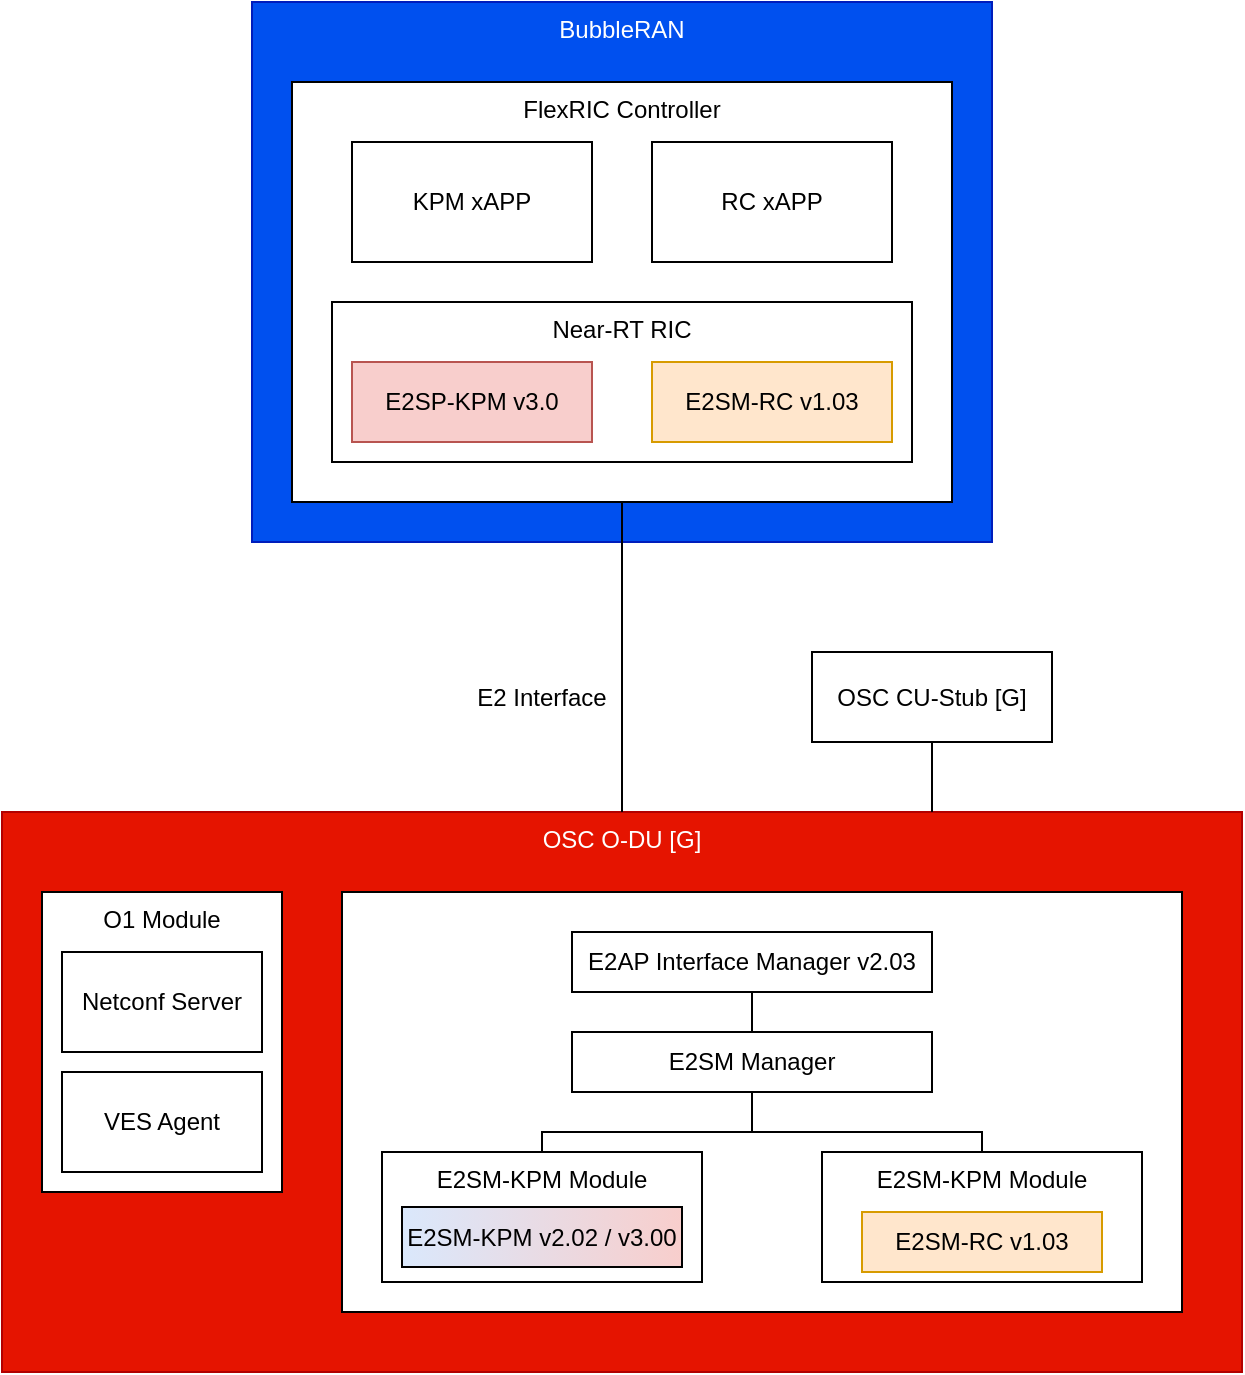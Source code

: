 <mxfile version="22.0.4" type="github" pages="3">
  <diagram name="Option 1" id="s59Q-w158SCySWScrCad">
    <mxGraphModel dx="1366" dy="729" grid="1" gridSize="10" guides="1" tooltips="1" connect="1" arrows="1" fold="1" page="1" pageScale="1" pageWidth="850" pageHeight="1100" math="0" shadow="0">
      <root>
        <mxCell id="zjvszuKnY3uwTeaeMW8j-0" />
        <mxCell id="zjvszuKnY3uwTeaeMW8j-1" parent="zjvszuKnY3uwTeaeMW8j-0" />
        <mxCell id="NEp0Q0kgfaBzgD78fkIK-0" value="BubbleRAN" style="rounded=0;whiteSpace=wrap;html=1;verticalAlign=top;fillColor=#0050ef;fontColor=#ffffff;strokeColor=#001DBC;" vertex="1" parent="zjvszuKnY3uwTeaeMW8j-1">
          <mxGeometry x="175" y="40" width="370" height="270" as="geometry" />
        </mxCell>
        <mxCell id="zjvszuKnY3uwTeaeMW8j-19" value="" style="group;verticalAlign=top;" vertex="1" connectable="0" parent="zjvszuKnY3uwTeaeMW8j-1">
          <mxGeometry x="195" y="80" width="350" height="250" as="geometry" />
        </mxCell>
        <mxCell id="zjvszuKnY3uwTeaeMW8j-20" value="FlexRIC Controller" style="rounded=0;whiteSpace=wrap;html=1;verticalAlign=top;" vertex="1" parent="zjvszuKnY3uwTeaeMW8j-19">
          <mxGeometry width="330" height="210" as="geometry" />
        </mxCell>
        <mxCell id="zjvszuKnY3uwTeaeMW8j-21" value="KPM xAPP" style="rounded=0;whiteSpace=wrap;html=1;" vertex="1" parent="zjvszuKnY3uwTeaeMW8j-19">
          <mxGeometry x="30" y="30" width="120" height="60" as="geometry" />
        </mxCell>
        <mxCell id="zjvszuKnY3uwTeaeMW8j-22" value="RC xAPP" style="rounded=0;whiteSpace=wrap;html=1;" vertex="1" parent="zjvszuKnY3uwTeaeMW8j-19">
          <mxGeometry x="180" y="30" width="120" height="60" as="geometry" />
        </mxCell>
        <mxCell id="zjvszuKnY3uwTeaeMW8j-23" value="Near-RT RIC" style="rounded=0;whiteSpace=wrap;html=1;verticalAlign=top;" vertex="1" parent="zjvszuKnY3uwTeaeMW8j-19">
          <mxGeometry x="20" y="110" width="290" height="80" as="geometry" />
        </mxCell>
        <mxCell id="zjvszuKnY3uwTeaeMW8j-24" value="E2SP-KPM v3.0" style="rounded=0;whiteSpace=wrap;html=1;fillColor=#f8cecc;strokeColor=#b85450;" vertex="1" parent="zjvszuKnY3uwTeaeMW8j-19">
          <mxGeometry x="30" y="140" width="120" height="40" as="geometry" />
        </mxCell>
        <mxCell id="zjvszuKnY3uwTeaeMW8j-25" value="E2SM-RC v1.03" style="rounded=0;whiteSpace=wrap;html=1;fillColor=#ffe6cc;strokeColor=#d79b00;" vertex="1" parent="zjvszuKnY3uwTeaeMW8j-19">
          <mxGeometry x="180" y="140" width="120" height="40" as="geometry" />
        </mxCell>
        <mxCell id="zjvszuKnY3uwTeaeMW8j-32" value="OSC O-DU [G]" style="rounded=0;whiteSpace=wrap;html=1;verticalAlign=top;fillColor=#e51400;fontColor=#ffffff;strokeColor=#B20000;" vertex="1" parent="zjvszuKnY3uwTeaeMW8j-1">
          <mxGeometry x="50" y="445" width="620" height="280" as="geometry" />
        </mxCell>
        <mxCell id="zjvszuKnY3uwTeaeMW8j-33" value="O1 Module" style="rounded=0;whiteSpace=wrap;html=1;verticalAlign=top;" vertex="1" parent="zjvszuKnY3uwTeaeMW8j-1">
          <mxGeometry x="70" y="485" width="120" height="150" as="geometry" />
        </mxCell>
        <mxCell id="zjvszuKnY3uwTeaeMW8j-34" value="Netconf Server" style="rounded=0;whiteSpace=wrap;html=1;" vertex="1" parent="zjvszuKnY3uwTeaeMW8j-1">
          <mxGeometry x="80" y="515" width="100" height="50" as="geometry" />
        </mxCell>
        <mxCell id="zjvszuKnY3uwTeaeMW8j-35" value="VES Agent" style="rounded=0;whiteSpace=wrap;html=1;" vertex="1" parent="zjvszuKnY3uwTeaeMW8j-1">
          <mxGeometry x="80" y="575" width="100" height="50" as="geometry" />
        </mxCell>
        <mxCell id="zjvszuKnY3uwTeaeMW8j-36" value="" style="rounded=0;whiteSpace=wrap;html=1;" vertex="1" parent="zjvszuKnY3uwTeaeMW8j-1">
          <mxGeometry x="220" y="485" width="420" height="210" as="geometry" />
        </mxCell>
        <mxCell id="zjvszuKnY3uwTeaeMW8j-37" style="edgeStyle=orthogonalEdgeStyle;rounded=0;orthogonalLoop=1;jettySize=auto;html=1;entryX=0.5;entryY=0;entryDx=0;entryDy=0;endArrow=none;endFill=0;" edge="1" parent="zjvszuKnY3uwTeaeMW8j-1" source="zjvszuKnY3uwTeaeMW8j-38" target="zjvszuKnY3uwTeaeMW8j-41">
          <mxGeometry relative="1" as="geometry" />
        </mxCell>
        <mxCell id="zjvszuKnY3uwTeaeMW8j-38" value="E2AP Interface Manager v2.03" style="rounded=0;whiteSpace=wrap;html=1;" vertex="1" parent="zjvszuKnY3uwTeaeMW8j-1">
          <mxGeometry x="335" y="505" width="180" height="30" as="geometry" />
        </mxCell>
        <mxCell id="zjvszuKnY3uwTeaeMW8j-39" style="edgeStyle=orthogonalEdgeStyle;rounded=0;orthogonalLoop=1;jettySize=auto;html=1;endArrow=none;endFill=0;" edge="1" parent="zjvszuKnY3uwTeaeMW8j-1" source="zjvszuKnY3uwTeaeMW8j-41" target="zjvszuKnY3uwTeaeMW8j-43">
          <mxGeometry relative="1" as="geometry" />
        </mxCell>
        <mxCell id="zjvszuKnY3uwTeaeMW8j-40" style="edgeStyle=orthogonalEdgeStyle;rounded=0;orthogonalLoop=1;jettySize=auto;html=1;endArrow=none;endFill=0;" edge="1" parent="zjvszuKnY3uwTeaeMW8j-1" source="zjvszuKnY3uwTeaeMW8j-41" target="zjvszuKnY3uwTeaeMW8j-45">
          <mxGeometry relative="1" as="geometry">
            <Array as="points">
              <mxPoint x="425" y="605" />
              <mxPoint x="540" y="605" />
            </Array>
          </mxGeometry>
        </mxCell>
        <mxCell id="zjvszuKnY3uwTeaeMW8j-41" value="E2SM Manager" style="rounded=0;whiteSpace=wrap;html=1;" vertex="1" parent="zjvszuKnY3uwTeaeMW8j-1">
          <mxGeometry x="335" y="555" width="180" height="30" as="geometry" />
        </mxCell>
        <mxCell id="zjvszuKnY3uwTeaeMW8j-42" value="" style="group" vertex="1" connectable="0" parent="zjvszuKnY3uwTeaeMW8j-1">
          <mxGeometry x="240" y="615" width="160" height="65" as="geometry" />
        </mxCell>
        <mxCell id="zjvszuKnY3uwTeaeMW8j-43" value="E2SM-KPM Module" style="rounded=0;whiteSpace=wrap;html=1;verticalAlign=top;" vertex="1" parent="zjvszuKnY3uwTeaeMW8j-42">
          <mxGeometry width="160" height="65" as="geometry" />
        </mxCell>
        <mxCell id="zjvszuKnY3uwTeaeMW8j-44" value="E2SM-KPM v2.02 / v3.00" style="rounded=0;whiteSpace=wrap;html=1;gradientColor=#DAE8FC;gradientDirection=west;fillColor=#F8CECC;" vertex="1" parent="zjvszuKnY3uwTeaeMW8j-42">
          <mxGeometry x="10" y="27.5" width="140" height="30" as="geometry" />
        </mxCell>
        <mxCell id="zjvszuKnY3uwTeaeMW8j-45" value="E2SM-KPM Module" style="rounded=0;whiteSpace=wrap;html=1;verticalAlign=top;" vertex="1" parent="zjvszuKnY3uwTeaeMW8j-1">
          <mxGeometry x="460" y="615" width="160" height="65" as="geometry" />
        </mxCell>
        <mxCell id="zjvszuKnY3uwTeaeMW8j-46" value="E2SM-RC v1.03" style="rounded=0;whiteSpace=wrap;html=1;fillColor=#ffe6cc;strokeColor=#d79b00;" vertex="1" parent="zjvszuKnY3uwTeaeMW8j-1">
          <mxGeometry x="480" y="645" width="120" height="30" as="geometry" />
        </mxCell>
        <mxCell id="zjvszuKnY3uwTeaeMW8j-47" style="edgeStyle=orthogonalEdgeStyle;rounded=0;orthogonalLoop=1;jettySize=auto;html=1;entryX=0.75;entryY=0;entryDx=0;entryDy=0;endArrow=none;endFill=0;" edge="1" parent="zjvszuKnY3uwTeaeMW8j-1" source="zjvszuKnY3uwTeaeMW8j-48" target="zjvszuKnY3uwTeaeMW8j-32">
          <mxGeometry relative="1" as="geometry" />
        </mxCell>
        <mxCell id="zjvszuKnY3uwTeaeMW8j-48" value="OSC CU-Stub [G]" style="rounded=0;whiteSpace=wrap;html=1;" vertex="1" parent="zjvszuKnY3uwTeaeMW8j-1">
          <mxGeometry x="455" y="365" width="120" height="45" as="geometry" />
        </mxCell>
        <mxCell id="zjvszuKnY3uwTeaeMW8j-49" style="edgeStyle=orthogonalEdgeStyle;rounded=0;orthogonalLoop=1;jettySize=auto;html=1;endArrow=none;endFill=0;jumpStyle=arc;" edge="1" parent="zjvszuKnY3uwTeaeMW8j-1" source="zjvszuKnY3uwTeaeMW8j-20" target="zjvszuKnY3uwTeaeMW8j-32">
          <mxGeometry relative="1" as="geometry">
            <Array as="points">
              <mxPoint x="360" y="290" />
              <mxPoint x="360" y="290" />
            </Array>
          </mxGeometry>
        </mxCell>
        <mxCell id="zjvszuKnY3uwTeaeMW8j-50" value="E2 Interface" style="text;html=1;strokeColor=none;fillColor=none;align=center;verticalAlign=middle;whiteSpace=wrap;rounded=0;" vertex="1" parent="zjvszuKnY3uwTeaeMW8j-1">
          <mxGeometry x="265" y="372.5" width="110" height="30" as="geometry" />
        </mxCell>
      </root>
    </mxGraphModel>
  </diagram>
  <diagram name="Option 2" id="tCfgE7BR6PGSNtpNqZTy">
    <mxGraphModel dx="1247" dy="665" grid="1" gridSize="10" guides="1" tooltips="1" connect="1" arrows="1" fold="1" page="1" pageScale="1" pageWidth="850" pageHeight="1100" math="0" shadow="0">
      <root>
        <mxCell id="4ySPWQuoWYqf-f-CI60a-0" />
        <mxCell id="4ySPWQuoWYqf-f-CI60a-1" parent="4ySPWQuoWYqf-f-CI60a-0" />
        <mxCell id="4ySPWQuoWYqf-f-CI60a-2" value="OAI gNB" style="rounded=0;whiteSpace=wrap;html=1;verticalAlign=top;" vertex="1" parent="4ySPWQuoWYqf-f-CI60a-1">
          <mxGeometry x="285" y="380" width="150" height="190" as="geometry" />
        </mxCell>
        <mxCell id="4ySPWQuoWYqf-f-CI60a-3" style="edgeStyle=orthogonalEdgeStyle;rounded=0;orthogonalLoop=1;jettySize=auto;html=1;endArrow=none;endFill=0;" edge="1" parent="4ySPWQuoWYqf-f-CI60a-1" source="4ySPWQuoWYqf-f-CI60a-4" target="4ySPWQuoWYqf-f-CI60a-5">
          <mxGeometry relative="1" as="geometry" />
        </mxCell>
        <mxCell id="4ySPWQuoWYqf-f-CI60a-4" value="OAI DU" style="rounded=0;whiteSpace=wrap;html=1;" vertex="1" parent="4ySPWQuoWYqf-f-CI60a-1">
          <mxGeometry x="300" y="490" width="120" height="60" as="geometry" />
        </mxCell>
        <mxCell id="4ySPWQuoWYqf-f-CI60a-5" value="OAI CU" style="rounded=0;whiteSpace=wrap;html=1;" vertex="1" parent="4ySPWQuoWYqf-f-CI60a-1">
          <mxGeometry x="300" y="410" width="120" height="60" as="geometry" />
        </mxCell>
        <mxCell id="4ySPWQuoWYqf-f-CI60a-7" style="edgeStyle=orthogonalEdgeStyle;rounded=0;orthogonalLoop=1;jettySize=auto;html=1;endArrow=none;endFill=0;jumpStyle=arc;" edge="1" parent="4ySPWQuoWYqf-f-CI60a-1" source="4ySPWQuoWYqf-f-CI60a-8" target="4ySPWQuoWYqf-f-CI60a-2">
          <mxGeometry relative="1" as="geometry">
            <Array as="points">
              <mxPoint x="360" y="300" />
              <mxPoint x="360" y="300" />
            </Array>
          </mxGeometry>
        </mxCell>
        <mxCell id="4ySPWQuoWYqf-f-CI60a-8" value="OSC Near-RT RIC [F]" style="rounded=0;whiteSpace=wrap;html=1;verticalAlign=top;fillColor=#fff2cc;strokeColor=#d6b656;" vertex="1" parent="4ySPWQuoWYqf-f-CI60a-1">
          <mxGeometry x="50" y="80" width="620" height="230" as="geometry" />
        </mxCell>
        <mxCell id="4ySPWQuoWYqf-f-CI60a-9" value="Slice xApp" style="rounded=0;whiteSpace=wrap;html=1;verticalAlign=top;" vertex="1" parent="4ySPWQuoWYqf-f-CI60a-1">
          <mxGeometry x="370" y="120" width="130" height="80" as="geometry" />
        </mxCell>
        <mxCell id="4ySPWQuoWYqf-f-CI60a-10" value="" style="group" vertex="1" connectable="0" parent="4ySPWQuoWYqf-f-CI60a-1">
          <mxGeometry x="70" y="120" width="130" height="80" as="geometry" />
        </mxCell>
        <mxCell id="4ySPWQuoWYqf-f-CI60a-11" value="KPIMON-GO xApp" style="rounded=0;whiteSpace=wrap;html=1;verticalAlign=top;" vertex="1" parent="4ySPWQuoWYqf-f-CI60a-10">
          <mxGeometry width="130" height="80" as="geometry" />
        </mxCell>
        <mxCell id="4ySPWQuoWYqf-f-CI60a-12" value="E2SP-KPM v2.02" style="rounded=0;whiteSpace=wrap;html=1;fillColor=#dae8fc;strokeColor=#6c8ebf;" vertex="1" parent="4ySPWQuoWYqf-f-CI60a-10">
          <mxGeometry x="5" y="30" width="120" height="40" as="geometry" />
        </mxCell>
        <mxCell id="4ySPWQuoWYqf-f-CI60a-13" value="" style="group" vertex="1" connectable="0" parent="4ySPWQuoWYqf-f-CI60a-1">
          <mxGeometry x="220" y="120" width="130" height="80" as="geometry" />
        </mxCell>
        <mxCell id="4ySPWQuoWYqf-f-CI60a-14" value="KPM xApp" style="rounded=0;whiteSpace=wrap;html=1;verticalAlign=top;" vertex="1" parent="4ySPWQuoWYqf-f-CI60a-13">
          <mxGeometry width="130" height="80" as="geometry" />
        </mxCell>
        <mxCell id="4ySPWQuoWYqf-f-CI60a-15" value="E2SP-KPM v2.02" style="rounded=0;whiteSpace=wrap;html=1;fillColor=#dae8fc;strokeColor=#6c8ebf;" vertex="1" parent="4ySPWQuoWYqf-f-CI60a-13">
          <mxGeometry x="5" y="30" width="120" height="40" as="geometry" />
        </mxCell>
        <mxCell id="4ySPWQuoWYqf-f-CI60a-16" value="" style="group" vertex="1" connectable="0" parent="4ySPWQuoWYqf-f-CI60a-1">
          <mxGeometry x="520" y="120" width="130" height="80" as="geometry" />
        </mxCell>
        <mxCell id="4ySPWQuoWYqf-f-CI60a-17" value="RC xApp" style="rounded=0;whiteSpace=wrap;html=1;verticalAlign=top;" vertex="1" parent="4ySPWQuoWYqf-f-CI60a-16">
          <mxGeometry width="130" height="80" as="geometry" />
        </mxCell>
        <mxCell id="4ySPWQuoWYqf-f-CI60a-18" value="E2SM-RC v1.03" style="rounded=0;whiteSpace=wrap;html=1;fillColor=#ffe6cc;strokeColor=#d79b00;" vertex="1" parent="4ySPWQuoWYqf-f-CI60a-16">
          <mxGeometry x="5" y="30" width="120" height="40" as="geometry" />
        </mxCell>
        <mxCell id="4ySPWQuoWYqf-f-CI60a-26" value="Near-RT RIC Platform" style="rounded=0;whiteSpace=wrap;html=1;verticalAlign=top;" vertex="1" parent="4ySPWQuoWYqf-f-CI60a-1">
          <mxGeometry x="70" y="230" width="580" height="60" as="geometry" />
        </mxCell>
        <mxCell id="4ySPWQuoWYqf-f-CI60a-27" value="InfluxDB" style="rounded=0;whiteSpace=wrap;html=1;" vertex="1" parent="4ySPWQuoWYqf-f-CI60a-1">
          <mxGeometry x="95" y="240" width="80" height="40" as="geometry" />
        </mxCell>
        <mxCell id="4ySPWQuoWYqf-f-CI60a-28" style="edgeStyle=orthogonalEdgeStyle;rounded=0;orthogonalLoop=1;jettySize=auto;html=1;entryX=0.112;entryY=0.01;entryDx=0;entryDy=0;entryPerimeter=0;endArrow=none;endFill=0;" edge="1" parent="4ySPWQuoWYqf-f-CI60a-1" source="4ySPWQuoWYqf-f-CI60a-11" target="4ySPWQuoWYqf-f-CI60a-26">
          <mxGeometry relative="1" as="geometry" />
        </mxCell>
        <mxCell id="4ySPWQuoWYqf-f-CI60a-29" style="edgeStyle=orthogonalEdgeStyle;rounded=0;orthogonalLoop=1;jettySize=auto;html=1;entryX=0.371;entryY=0.004;entryDx=0;entryDy=0;entryPerimeter=0;endArrow=none;endFill=0;" edge="1" parent="4ySPWQuoWYqf-f-CI60a-1" source="4ySPWQuoWYqf-f-CI60a-14" target="4ySPWQuoWYqf-f-CI60a-26">
          <mxGeometry relative="1" as="geometry">
            <Array as="points" />
          </mxGeometry>
        </mxCell>
        <mxCell id="4ySPWQuoWYqf-f-CI60a-30" style="edgeStyle=orthogonalEdgeStyle;rounded=0;orthogonalLoop=1;jettySize=auto;html=1;endArrow=none;endFill=0;" edge="1" parent="4ySPWQuoWYqf-f-CI60a-1" source="4ySPWQuoWYqf-f-CI60a-9">
          <mxGeometry relative="1" as="geometry">
            <mxPoint x="435" y="230" as="targetPoint" />
            <Array as="points">
              <mxPoint x="435" y="230" />
            </Array>
          </mxGeometry>
        </mxCell>
        <mxCell id="4ySPWQuoWYqf-f-CI60a-31" style="edgeStyle=orthogonalEdgeStyle;rounded=0;orthogonalLoop=1;jettySize=auto;html=1;entryX=0.888;entryY=-0.008;entryDx=0;entryDy=0;entryPerimeter=0;endArrow=none;endFill=0;" edge="1" parent="4ySPWQuoWYqf-f-CI60a-1" source="4ySPWQuoWYqf-f-CI60a-17" target="4ySPWQuoWYqf-f-CI60a-26">
          <mxGeometry relative="1" as="geometry" />
        </mxCell>
        <mxCell id="4ySPWQuoWYqf-f-CI60a-47" style="edgeStyle=orthogonalEdgeStyle;rounded=0;orthogonalLoop=1;jettySize=auto;html=1;entryX=0.75;entryY=0;entryDx=0;entryDy=0;endArrow=none;endFill=0;" edge="1" parent="4ySPWQuoWYqf-f-CI60a-1" source="4ySPWQuoWYqf-f-CI60a-48">
          <mxGeometry relative="1" as="geometry">
            <mxPoint x="515" y="445" as="targetPoint" />
          </mxGeometry>
        </mxCell>
        <mxCell id="4ySPWQuoWYqf-f-CI60a-50" value="E2 Interface" style="text;html=1;strokeColor=none;fillColor=none;align=center;verticalAlign=middle;whiteSpace=wrap;rounded=0;" vertex="1" parent="4ySPWQuoWYqf-f-CI60a-1">
          <mxGeometry x="340" y="335" width="110" height="30" as="geometry" />
        </mxCell>
      </root>
    </mxGraphModel>
  </diagram>
  <diagram name="Final Goal" id="gCN4o6Veg4n1kq5N-5kR">
    <mxGraphModel dx="1593" dy="850" grid="1" gridSize="10" guides="1" tooltips="1" connect="1" arrows="1" fold="1" page="1" pageScale="1" pageWidth="850" pageHeight="1100" math="0" shadow="0">
      <root>
        <mxCell id="0" />
        <mxCell id="1" parent="0" />
        <mxCell id="XRGXcyckAtTecOZa3kos-3" value="OAI gNB" style="rounded=0;whiteSpace=wrap;html=1;verticalAlign=top;" parent="1" vertex="1">
          <mxGeometry x="830" y="440" width="150" height="210" as="geometry" />
        </mxCell>
        <mxCell id="XRGXcyckAtTecOZa3kos-4" style="edgeStyle=orthogonalEdgeStyle;rounded=0;orthogonalLoop=1;jettySize=auto;html=1;endArrow=none;endFill=0;" parent="1" source="XRGXcyckAtTecOZa3kos-1" target="XRGXcyckAtTecOZa3kos-2" edge="1">
          <mxGeometry relative="1" as="geometry" />
        </mxCell>
        <mxCell id="XRGXcyckAtTecOZa3kos-1" value="OAI DU" style="rounded=0;whiteSpace=wrap;html=1;" parent="1" vertex="1">
          <mxGeometry x="845" y="570" width="120" height="60" as="geometry" />
        </mxCell>
        <mxCell id="XRGXcyckAtTecOZa3kos-2" value="OAI CU" style="rounded=0;whiteSpace=wrap;html=1;" parent="1" vertex="1">
          <mxGeometry x="845" y="480" width="120" height="60" as="geometry" />
        </mxCell>
        <mxCell id="1UXzM20nikgGf2zpWay3-17" style="edgeStyle=orthogonalEdgeStyle;rounded=0;orthogonalLoop=1;jettySize=auto;html=1;endArrow=none;endFill=0;" edge="1" parent="1" source="3vOwqqGTulnoMyiWmg79-8" target="3vOwqqGTulnoMyiWmg79-29">
          <mxGeometry relative="1" as="geometry" />
        </mxCell>
        <mxCell id="1UXzM20nikgGf2zpWay3-21" style="edgeStyle=orthogonalEdgeStyle;rounded=0;orthogonalLoop=1;jettySize=auto;html=1;endArrow=none;endFill=0;jumpStyle=arc;" edge="1" parent="1" source="3vOwqqGTulnoMyiWmg79-8" target="XRGXcyckAtTecOZa3kos-3">
          <mxGeometry relative="1" as="geometry">
            <Array as="points">
              <mxPoint x="690" y="195" />
              <mxPoint x="690" y="360" />
              <mxPoint x="905" y="360" />
            </Array>
          </mxGeometry>
        </mxCell>
        <mxCell id="3vOwqqGTulnoMyiWmg79-8" value="OSC Near-RT RIC [F]" style="rounded=0;whiteSpace=wrap;html=1;verticalAlign=top;fillColor=#fff2cc;strokeColor=#d6b656;" parent="1" vertex="1">
          <mxGeometry x="50" y="80" width="620" height="230" as="geometry" />
        </mxCell>
        <mxCell id="3vOwqqGTulnoMyiWmg79-13" value="Slice xApp" style="rounded=0;whiteSpace=wrap;html=1;verticalAlign=top;" parent="1" vertex="1">
          <mxGeometry x="370" y="120" width="130" height="80" as="geometry" />
        </mxCell>
        <mxCell id="3vOwqqGTulnoMyiWmg79-16" value="" style="group" parent="1" vertex="1" connectable="0">
          <mxGeometry x="70" y="120" width="130" height="80" as="geometry" />
        </mxCell>
        <mxCell id="3vOwqqGTulnoMyiWmg79-9" value="KPIMON-GO xApp" style="rounded=0;whiteSpace=wrap;html=1;verticalAlign=top;" parent="3vOwqqGTulnoMyiWmg79-16" vertex="1">
          <mxGeometry width="130" height="80" as="geometry" />
        </mxCell>
        <mxCell id="3vOwqqGTulnoMyiWmg79-10" value="E2SP-KPM v2.02" style="rounded=0;whiteSpace=wrap;html=1;fillColor=#dae8fc;strokeColor=#6c8ebf;" parent="3vOwqqGTulnoMyiWmg79-16" vertex="1">
          <mxGeometry x="5" y="30" width="120" height="40" as="geometry" />
        </mxCell>
        <mxCell id="3vOwqqGTulnoMyiWmg79-17" value="" style="group" parent="1" vertex="1" connectable="0">
          <mxGeometry x="220" y="120" width="130" height="80" as="geometry" />
        </mxCell>
        <mxCell id="3vOwqqGTulnoMyiWmg79-11" value="KPM xApp" style="rounded=0;whiteSpace=wrap;html=1;verticalAlign=top;" parent="3vOwqqGTulnoMyiWmg79-17" vertex="1">
          <mxGeometry width="130" height="80" as="geometry" />
        </mxCell>
        <mxCell id="3vOwqqGTulnoMyiWmg79-12" value="E2SP-KPM v2.02" style="rounded=0;whiteSpace=wrap;html=1;fillColor=#dae8fc;strokeColor=#6c8ebf;" parent="3vOwqqGTulnoMyiWmg79-17" vertex="1">
          <mxGeometry x="5" y="30" width="120" height="40" as="geometry" />
        </mxCell>
        <mxCell id="3vOwqqGTulnoMyiWmg79-18" value="" style="group" parent="1" vertex="1" connectable="0">
          <mxGeometry x="520" y="120" width="130" height="80" as="geometry" />
        </mxCell>
        <mxCell id="3vOwqqGTulnoMyiWmg79-14" value="RC xApp" style="rounded=0;whiteSpace=wrap;html=1;verticalAlign=top;" parent="3vOwqqGTulnoMyiWmg79-18" vertex="1">
          <mxGeometry width="130" height="80" as="geometry" />
        </mxCell>
        <mxCell id="3vOwqqGTulnoMyiWmg79-15" value="E2SM-RC v1.03" style="rounded=0;whiteSpace=wrap;html=1;fillColor=#ffe6cc;strokeColor=#d79b00;" parent="3vOwqqGTulnoMyiWmg79-18" vertex="1">
          <mxGeometry x="5" y="30" width="120" height="40" as="geometry" />
        </mxCell>
        <mxCell id="3vOwqqGTulnoMyiWmg79-20" value="Near-RT RIC Platform" style="rounded=0;whiteSpace=wrap;html=1;verticalAlign=top;" parent="1" vertex="1">
          <mxGeometry x="70" y="230" width="580" height="60" as="geometry" />
        </mxCell>
        <mxCell id="3vOwqqGTulnoMyiWmg79-21" value="InfluxDB" style="rounded=0;whiteSpace=wrap;html=1;" parent="1" vertex="1">
          <mxGeometry x="95" y="240" width="80" height="40" as="geometry" />
        </mxCell>
        <mxCell id="3vOwqqGTulnoMyiWmg79-22" style="edgeStyle=orthogonalEdgeStyle;rounded=0;orthogonalLoop=1;jettySize=auto;html=1;entryX=0.112;entryY=0.01;entryDx=0;entryDy=0;entryPerimeter=0;endArrow=none;endFill=0;" parent="1" source="3vOwqqGTulnoMyiWmg79-9" target="3vOwqqGTulnoMyiWmg79-20" edge="1">
          <mxGeometry relative="1" as="geometry" />
        </mxCell>
        <mxCell id="3vOwqqGTulnoMyiWmg79-25" style="edgeStyle=orthogonalEdgeStyle;rounded=0;orthogonalLoop=1;jettySize=auto;html=1;entryX=0.371;entryY=0.004;entryDx=0;entryDy=0;entryPerimeter=0;endArrow=none;endFill=0;" parent="1" source="3vOwqqGTulnoMyiWmg79-11" target="3vOwqqGTulnoMyiWmg79-20" edge="1">
          <mxGeometry relative="1" as="geometry">
            <Array as="points" />
          </mxGeometry>
        </mxCell>
        <mxCell id="3vOwqqGTulnoMyiWmg79-26" style="edgeStyle=orthogonalEdgeStyle;rounded=0;orthogonalLoop=1;jettySize=auto;html=1;endArrow=none;endFill=0;" parent="1" source="3vOwqqGTulnoMyiWmg79-13" edge="1">
          <mxGeometry relative="1" as="geometry">
            <mxPoint x="435" y="230" as="targetPoint" />
            <Array as="points">
              <mxPoint x="435" y="230" />
            </Array>
          </mxGeometry>
        </mxCell>
        <mxCell id="3vOwqqGTulnoMyiWmg79-28" style="edgeStyle=orthogonalEdgeStyle;rounded=0;orthogonalLoop=1;jettySize=auto;html=1;entryX=0.888;entryY=-0.008;entryDx=0;entryDy=0;entryPerimeter=0;endArrow=none;endFill=0;" parent="1" source="3vOwqqGTulnoMyiWmg79-14" target="3vOwqqGTulnoMyiWmg79-20" edge="1">
          <mxGeometry relative="1" as="geometry" />
        </mxCell>
        <mxCell id="3vOwqqGTulnoMyiWmg79-29" value="OSC O-DU [G]" style="rounded=0;whiteSpace=wrap;html=1;verticalAlign=top;fillColor=#e51400;fontColor=#ffffff;strokeColor=#B20000;" parent="1" vertex="1">
          <mxGeometry x="50" y="430" width="620" height="280" as="geometry" />
        </mxCell>
        <mxCell id="3vOwqqGTulnoMyiWmg79-30" value="O1 Module" style="rounded=0;whiteSpace=wrap;html=1;verticalAlign=top;" parent="1" vertex="1">
          <mxGeometry x="70" y="470" width="120" height="150" as="geometry" />
        </mxCell>
        <mxCell id="3vOwqqGTulnoMyiWmg79-31" value="Netconf Server" style="rounded=0;whiteSpace=wrap;html=1;" parent="1" vertex="1">
          <mxGeometry x="80" y="500" width="100" height="50" as="geometry" />
        </mxCell>
        <mxCell id="3vOwqqGTulnoMyiWmg79-32" value="VES Agent" style="rounded=0;whiteSpace=wrap;html=1;" parent="1" vertex="1">
          <mxGeometry x="80" y="560" width="100" height="50" as="geometry" />
        </mxCell>
        <mxCell id="3vOwqqGTulnoMyiWmg79-33" value="" style="rounded=0;whiteSpace=wrap;html=1;" parent="1" vertex="1">
          <mxGeometry x="220" y="470" width="420" height="210" as="geometry" />
        </mxCell>
        <mxCell id="1UXzM20nikgGf2zpWay3-13" style="edgeStyle=orthogonalEdgeStyle;rounded=0;orthogonalLoop=1;jettySize=auto;html=1;entryX=0.5;entryY=0;entryDx=0;entryDy=0;endArrow=none;endFill=0;" edge="1" parent="1" source="3vOwqqGTulnoMyiWmg79-34" target="1UXzM20nikgGf2zpWay3-1">
          <mxGeometry relative="1" as="geometry" />
        </mxCell>
        <mxCell id="3vOwqqGTulnoMyiWmg79-34" value="E2AP Interface Manager v2.03" style="rounded=0;whiteSpace=wrap;html=1;" parent="1" vertex="1">
          <mxGeometry x="335" y="490" width="180" height="30" as="geometry" />
        </mxCell>
        <mxCell id="1UXzM20nikgGf2zpWay3-14" style="edgeStyle=orthogonalEdgeStyle;rounded=0;orthogonalLoop=1;jettySize=auto;html=1;endArrow=none;endFill=0;" edge="1" parent="1" source="1UXzM20nikgGf2zpWay3-1" target="1UXzM20nikgGf2zpWay3-2">
          <mxGeometry relative="1" as="geometry" />
        </mxCell>
        <mxCell id="1UXzM20nikgGf2zpWay3-15" style="edgeStyle=orthogonalEdgeStyle;rounded=0;orthogonalLoop=1;jettySize=auto;html=1;endArrow=none;endFill=0;" edge="1" parent="1" source="1UXzM20nikgGf2zpWay3-1" target="1UXzM20nikgGf2zpWay3-10">
          <mxGeometry relative="1" as="geometry">
            <Array as="points">
              <mxPoint x="425" y="590" />
              <mxPoint x="540" y="590" />
            </Array>
          </mxGeometry>
        </mxCell>
        <mxCell id="1UXzM20nikgGf2zpWay3-1" value="E2SM Manager" style="rounded=0;whiteSpace=wrap;html=1;" vertex="1" parent="1">
          <mxGeometry x="335" y="540" width="180" height="30" as="geometry" />
        </mxCell>
        <mxCell id="1UXzM20nikgGf2zpWay3-6" value="" style="group" vertex="1" connectable="0" parent="1">
          <mxGeometry x="240" y="600" width="160" height="65" as="geometry" />
        </mxCell>
        <mxCell id="1UXzM20nikgGf2zpWay3-2" value="E2SM-KPM Module" style="rounded=0;whiteSpace=wrap;html=1;verticalAlign=top;" vertex="1" parent="1UXzM20nikgGf2zpWay3-6">
          <mxGeometry width="160" height="65" as="geometry" />
        </mxCell>
        <mxCell id="1UXzM20nikgGf2zpWay3-3" value="E2SM-KPM v2.02 / v3.00" style="rounded=0;whiteSpace=wrap;html=1;gradientColor=#DAE8FC;gradientDirection=west;fillColor=#F8CECC;" vertex="1" parent="1UXzM20nikgGf2zpWay3-6">
          <mxGeometry x="10" y="27.5" width="140" height="30" as="geometry" />
        </mxCell>
        <mxCell id="1UXzM20nikgGf2zpWay3-10" value="E2SM-KPM Module" style="rounded=0;whiteSpace=wrap;html=1;verticalAlign=top;" vertex="1" parent="1">
          <mxGeometry x="460" y="600" width="160" height="65" as="geometry" />
        </mxCell>
        <mxCell id="1UXzM20nikgGf2zpWay3-12" value="E2SM-RC v1.03" style="rounded=0;whiteSpace=wrap;html=1;fillColor=#ffe6cc;strokeColor=#d79b00;" vertex="1" parent="1">
          <mxGeometry x="480" y="630" width="120" height="30" as="geometry" />
        </mxCell>
        <mxCell id="1UXzM20nikgGf2zpWay3-19" style="edgeStyle=orthogonalEdgeStyle;rounded=0;orthogonalLoop=1;jettySize=auto;html=1;entryX=0.75;entryY=0;entryDx=0;entryDy=0;endArrow=none;endFill=0;" edge="1" parent="1" source="1UXzM20nikgGf2zpWay3-16" target="3vOwqqGTulnoMyiWmg79-29">
          <mxGeometry relative="1" as="geometry" />
        </mxCell>
        <mxCell id="1UXzM20nikgGf2zpWay3-16" value="OSC CU-Stub [G]" style="rounded=0;whiteSpace=wrap;html=1;" vertex="1" parent="1">
          <mxGeometry x="455" y="360" width="120" height="45" as="geometry" />
        </mxCell>
        <mxCell id="1UXzM20nikgGf2zpWay3-20" style="edgeStyle=orthogonalEdgeStyle;rounded=0;orthogonalLoop=1;jettySize=auto;html=1;endArrow=none;endFill=0;jumpStyle=arc;exitX=0.5;exitY=1;exitDx=0;exitDy=0;" edge="1" parent="1" source="R0rqUHq_UJQzVdcRtYXt-1" target="3vOwqqGTulnoMyiWmg79-29">
          <mxGeometry relative="1" as="geometry">
            <mxPoint x="925.037" y="310" as="sourcePoint" />
            <Array as="points">
              <mxPoint x="895" y="340" />
              <mxPoint x="360" y="340" />
            </Array>
          </mxGeometry>
        </mxCell>
        <mxCell id="1UXzM20nikgGf2zpWay3-22" value="E2 Interface" style="text;html=1;strokeColor=none;fillColor=none;align=center;verticalAlign=middle;whiteSpace=wrap;rounded=0;" vertex="1" parent="1">
          <mxGeometry x="340" y="335" width="110" height="30" as="geometry" />
        </mxCell>
        <mxCell id="R0rqUHq_UJQzVdcRtYXt-1" value="BubbleRAN" style="rounded=0;whiteSpace=wrap;html=1;verticalAlign=top;fillColor=#0050ef;fontColor=#ffffff;strokeColor=#001DBC;" vertex="1" parent="1">
          <mxGeometry x="710" y="40" width="370" height="270" as="geometry" />
        </mxCell>
        <mxCell id="R0rqUHq_UJQzVdcRtYXt-2" value="" style="group;verticalAlign=top;" vertex="1" connectable="0" parent="1">
          <mxGeometry x="770" y="80" width="350" height="250" as="geometry" />
        </mxCell>
        <mxCell id="R0rqUHq_UJQzVdcRtYXt-3" value="FlexRIC Controller" style="rounded=0;whiteSpace=wrap;html=1;verticalAlign=top;" vertex="1" parent="R0rqUHq_UJQzVdcRtYXt-2">
          <mxGeometry x="-40" width="330" height="210" as="geometry" />
        </mxCell>
        <mxCell id="R0rqUHq_UJQzVdcRtYXt-4" value="KPM xAPP" style="rounded=0;whiteSpace=wrap;html=1;" vertex="1" parent="R0rqUHq_UJQzVdcRtYXt-2">
          <mxGeometry x="-10" y="30" width="120" height="60" as="geometry" />
        </mxCell>
        <mxCell id="R0rqUHq_UJQzVdcRtYXt-5" value="RC xAPP" style="rounded=0;whiteSpace=wrap;html=1;" vertex="1" parent="R0rqUHq_UJQzVdcRtYXt-2">
          <mxGeometry x="140" y="30" width="120" height="60" as="geometry" />
        </mxCell>
        <mxCell id="R0rqUHq_UJQzVdcRtYXt-6" value="Near-RT RIC" style="rounded=0;whiteSpace=wrap;html=1;verticalAlign=top;" vertex="1" parent="R0rqUHq_UJQzVdcRtYXt-2">
          <mxGeometry x="-20" y="110" width="290" height="80" as="geometry" />
        </mxCell>
        <mxCell id="R0rqUHq_UJQzVdcRtYXt-7" value="E2SP-KPM v3.0" style="rounded=0;whiteSpace=wrap;html=1;fillColor=#f8cecc;strokeColor=#b85450;" vertex="1" parent="R0rqUHq_UJQzVdcRtYXt-2">
          <mxGeometry x="-10" y="140" width="120" height="40" as="geometry" />
        </mxCell>
        <mxCell id="R0rqUHq_UJQzVdcRtYXt-8" value="E2SM-RC v1.03" style="rounded=0;whiteSpace=wrap;html=1;fillColor=#ffe6cc;strokeColor=#d79b00;" vertex="1" parent="R0rqUHq_UJQzVdcRtYXt-2">
          <mxGeometry x="140" y="140" width="120" height="40" as="geometry" />
        </mxCell>
      </root>
    </mxGraphModel>
  </diagram>
</mxfile>

